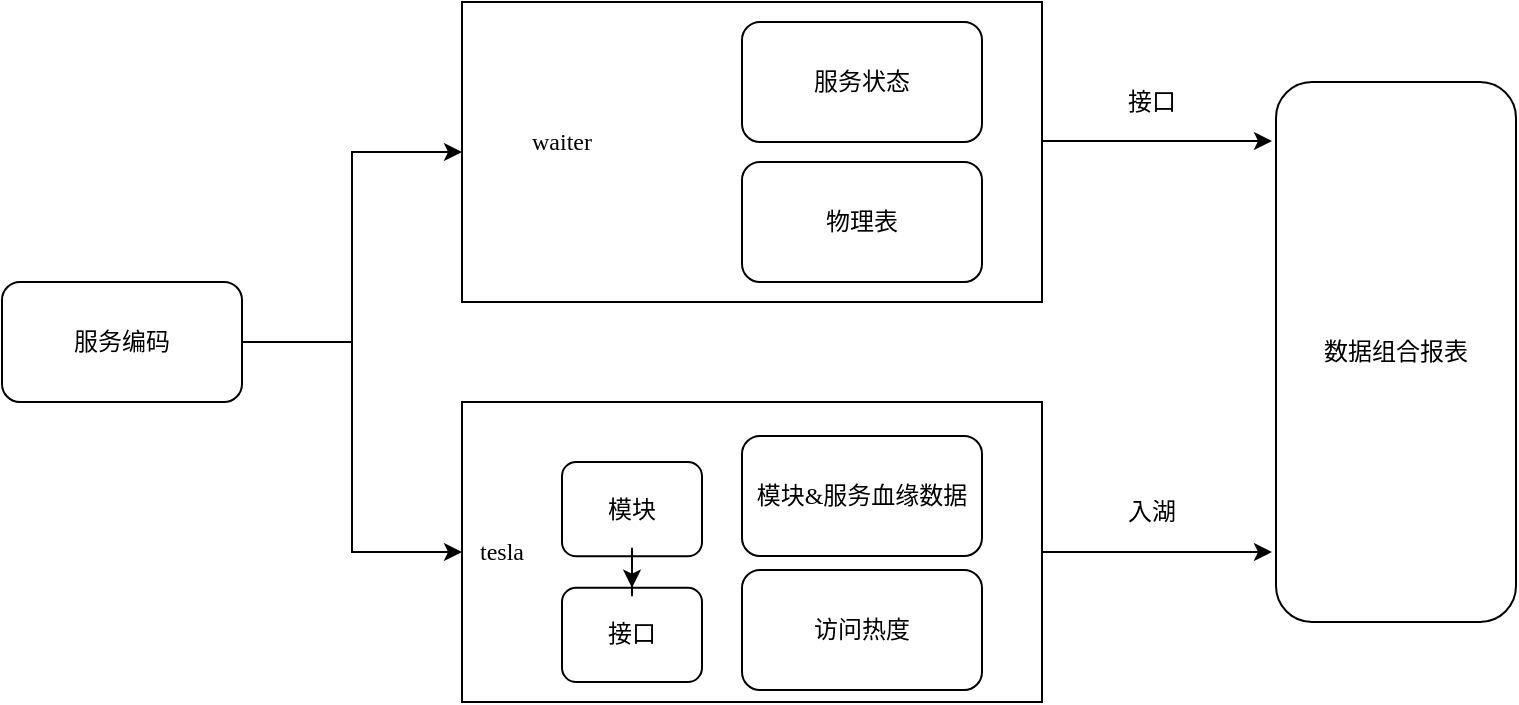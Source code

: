 <mxfile version="21.0.2" type="github">
  <diagram name="第 1 页" id="QqnSfi7Ya7M0dYYR_4Zv">
    <mxGraphModel dx="797" dy="457" grid="1" gridSize="10" guides="1" tooltips="1" connect="1" arrows="1" fold="1" page="1" pageScale="1" pageWidth="827" pageHeight="1169" math="0" shadow="0">
      <root>
        <mxCell id="0" />
        <mxCell id="1" parent="0" />
        <mxCell id="un65Aq28Jv2RrzTGQJQ4-1" style="edgeStyle=orthogonalEdgeStyle;rounded=0;orthogonalLoop=1;jettySize=auto;html=1;exitX=1;exitY=0.5;exitDx=0;exitDy=0;entryX=0;entryY=0.5;entryDx=0;entryDy=0;fontFamily=微软雅黑;" edge="1" parent="1" source="un65Aq28Jv2RrzTGQJQ4-2">
          <mxGeometry relative="1" as="geometry">
            <mxPoint x="705" y="305" as="targetPoint" />
          </mxGeometry>
        </mxCell>
        <mxCell id="un65Aq28Jv2RrzTGQJQ4-2" value="" style="rounded=0;whiteSpace=wrap;html=1;fontFamily=微软雅黑;" diagramCategory="general" diagramName="Rectangle" vertex="1" parent="1">
          <mxGeometry x="300" y="230" width="290" height="150" as="geometry" />
        </mxCell>
        <mxCell id="un65Aq28Jv2RrzTGQJQ4-3" value="模块&amp;amp;服务血缘数据" style="rounded=1;whiteSpace=wrap;html=1;fontFamily=微软雅黑;" diagramCategory="general" diagramName="RoundedRectangle" vertex="1" parent="1">
          <mxGeometry x="440" y="247" width="120" height="60" as="geometry" />
        </mxCell>
        <mxCell id="un65Aq28Jv2RrzTGQJQ4-4" value="tesla" style="text;html=1;strokeColor=none;fillColor=none;align=center;verticalAlign=middle;whiteSpace=wrap;rounded=0;fontFamily=微软雅黑;" diagramCategory="general" diagramName="text" vertex="1" parent="1">
          <mxGeometry x="300" y="295" width="40" height="20" as="geometry" />
        </mxCell>
        <mxCell id="un65Aq28Jv2RrzTGQJQ4-5" style="edgeStyle=orthogonalEdgeStyle;rounded=0;orthogonalLoop=1;jettySize=auto;html=1;exitX=1;exitY=0.5;exitDx=0;exitDy=0;fontFamily=微软雅黑;" edge="1" parent="1" source="un65Aq28Jv2RrzTGQJQ4-7" target="un65Aq28Jv2RrzTGQJQ4-2">
          <mxGeometry relative="1" as="geometry" />
        </mxCell>
        <mxCell id="un65Aq28Jv2RrzTGQJQ4-6" style="edgeStyle=orthogonalEdgeStyle;rounded=0;orthogonalLoop=1;jettySize=auto;html=1;exitX=1;exitY=0.5;exitDx=0;exitDy=0;fontFamily=微软雅黑;" edge="1" parent="1" source="un65Aq28Jv2RrzTGQJQ4-7" target="un65Aq28Jv2RrzTGQJQ4-9">
          <mxGeometry relative="1" as="geometry" />
        </mxCell>
        <mxCell id="un65Aq28Jv2RrzTGQJQ4-7" value="服务编码" style="rounded=1;whiteSpace=wrap;html=1;fontFamily=微软雅黑;" diagramCategory="general" diagramName="RoundedRectangle" vertex="1" parent="1">
          <mxGeometry x="70" y="170" width="120" height="60" as="geometry" />
        </mxCell>
        <mxCell id="un65Aq28Jv2RrzTGQJQ4-8" value="入湖" style="text;html=1;strokeColor=none;fillColor=none;align=center;verticalAlign=middle;whiteSpace=wrap;rounded=0;fontFamily=微软雅黑;" diagramCategory="general" diagramName="text" vertex="1" parent="1">
          <mxGeometry x="610" y="275" width="70" height="20" as="geometry" />
        </mxCell>
        <mxCell id="un65Aq28Jv2RrzTGQJQ4-9" value="" style="rounded=0;whiteSpace=wrap;html=1;fontFamily=微软雅黑;" diagramCategory="general" diagramName="Rectangle" vertex="1" parent="1">
          <mxGeometry x="300" y="30" width="290" height="150" as="geometry" />
        </mxCell>
        <mxCell id="un65Aq28Jv2RrzTGQJQ4-10" value="waiter" style="text;html=1;strokeColor=none;fillColor=none;align=center;verticalAlign=middle;whiteSpace=wrap;rounded=0;fontFamily=微软雅黑;" diagramCategory="general" diagramName="text" vertex="1" parent="1">
          <mxGeometry x="320" y="90" width="60" height="20" as="geometry" />
        </mxCell>
        <mxCell id="un65Aq28Jv2RrzTGQJQ4-11" value="服务状态" style="rounded=1;whiteSpace=wrap;html=1;fontFamily=微软雅黑;" diagramCategory="general" diagramName="RoundedRectangle" vertex="1" parent="1">
          <mxGeometry x="440" y="40" width="120" height="60" as="geometry" />
        </mxCell>
        <mxCell id="un65Aq28Jv2RrzTGQJQ4-12" style="edgeStyle=orthogonalEdgeStyle;rounded=0;orthogonalLoop=1;jettySize=auto;html=1;exitX=1;exitY=0.5;exitDx=0;exitDy=0;entryX=0;entryY=0.5;entryDx=0;entryDy=0;fontFamily=微软雅黑;" edge="1" parent="1">
          <mxGeometry relative="1" as="geometry">
            <mxPoint x="705" y="99.5" as="targetPoint" />
            <mxPoint x="590" y="99.5" as="sourcePoint" />
          </mxGeometry>
        </mxCell>
        <mxCell id="un65Aq28Jv2RrzTGQJQ4-13" value="接口" style="text;html=1;strokeColor=none;fillColor=none;align=center;verticalAlign=middle;whiteSpace=wrap;rounded=0;fontFamily=微软雅黑;" diagramCategory="general" diagramName="text" vertex="1" parent="1">
          <mxGeometry x="610" y="70" width="70" height="20" as="geometry" />
        </mxCell>
        <mxCell id="un65Aq28Jv2RrzTGQJQ4-14" value="数据组合报表" style="rounded=1;whiteSpace=wrap;html=1;fontFamily=微软雅黑;" diagramCategory="general" diagramName="RoundedRectangle" vertex="1" parent="1">
          <mxGeometry x="707" y="70" width="120" height="270" as="geometry" />
        </mxCell>
        <mxCell id="un65Aq28Jv2RrzTGQJQ4-15" value="物理表" style="rounded=1;whiteSpace=wrap;html=1;fontFamily=微软雅黑;" diagramCategory="general" diagramName="RoundedRectangle" vertex="1" parent="1">
          <mxGeometry x="440" y="110" width="120" height="60" as="geometry" />
        </mxCell>
        <mxCell id="un65Aq28Jv2RrzTGQJQ4-16" value="访问热度" style="rounded=1;whiteSpace=wrap;html=1;fontFamily=微软雅黑;" diagramCategory="general" diagramName="RoundedRectangle" vertex="1" parent="1">
          <mxGeometry x="440" y="314" width="120" height="60" as="geometry" />
        </mxCell>
        <mxCell id="un65Aq28Jv2RrzTGQJQ4-17" value="" style="group;fontFamily=微软雅黑;" connectable="0" vertex="1" parent="1">
          <mxGeometry x="350" y="260" width="70" height="110" as="geometry" />
        </mxCell>
        <mxCell id="un65Aq28Jv2RrzTGQJQ4-18" value="模块" style="rounded=1;whiteSpace=wrap;html=1;fontFamily=微软雅黑;" diagramCategory="general" diagramName="RoundedRectangle" vertex="1" parent="un65Aq28Jv2RrzTGQJQ4-17">
          <mxGeometry width="70" height="47.143" as="geometry" />
        </mxCell>
        <mxCell id="un65Aq28Jv2RrzTGQJQ4-19" value="接口" style="rounded=1;whiteSpace=wrap;html=1;fontFamily=微软雅黑;" diagramCategory="general" diagramName="RoundedRectangle" vertex="1" parent="un65Aq28Jv2RrzTGQJQ4-17">
          <mxGeometry y="62.857" width="70" height="47.143" as="geometry" />
        </mxCell>
        <mxCell id="un65Aq28Jv2RrzTGQJQ4-20" style="edgeStyle=orthogonalEdgeStyle;rounded=0;orthogonalLoop=1;jettySize=auto;html=1;exitX=0.5;exitY=1;exitDx=0;exitDy=0;fontFamily=微软雅黑;" edge="1" parent="un65Aq28Jv2RrzTGQJQ4-17" source="un65Aq28Jv2RrzTGQJQ4-18" target="un65Aq28Jv2RrzTGQJQ4-19">
          <mxGeometry relative="1" as="geometry" />
        </mxCell>
      </root>
    </mxGraphModel>
  </diagram>
</mxfile>
